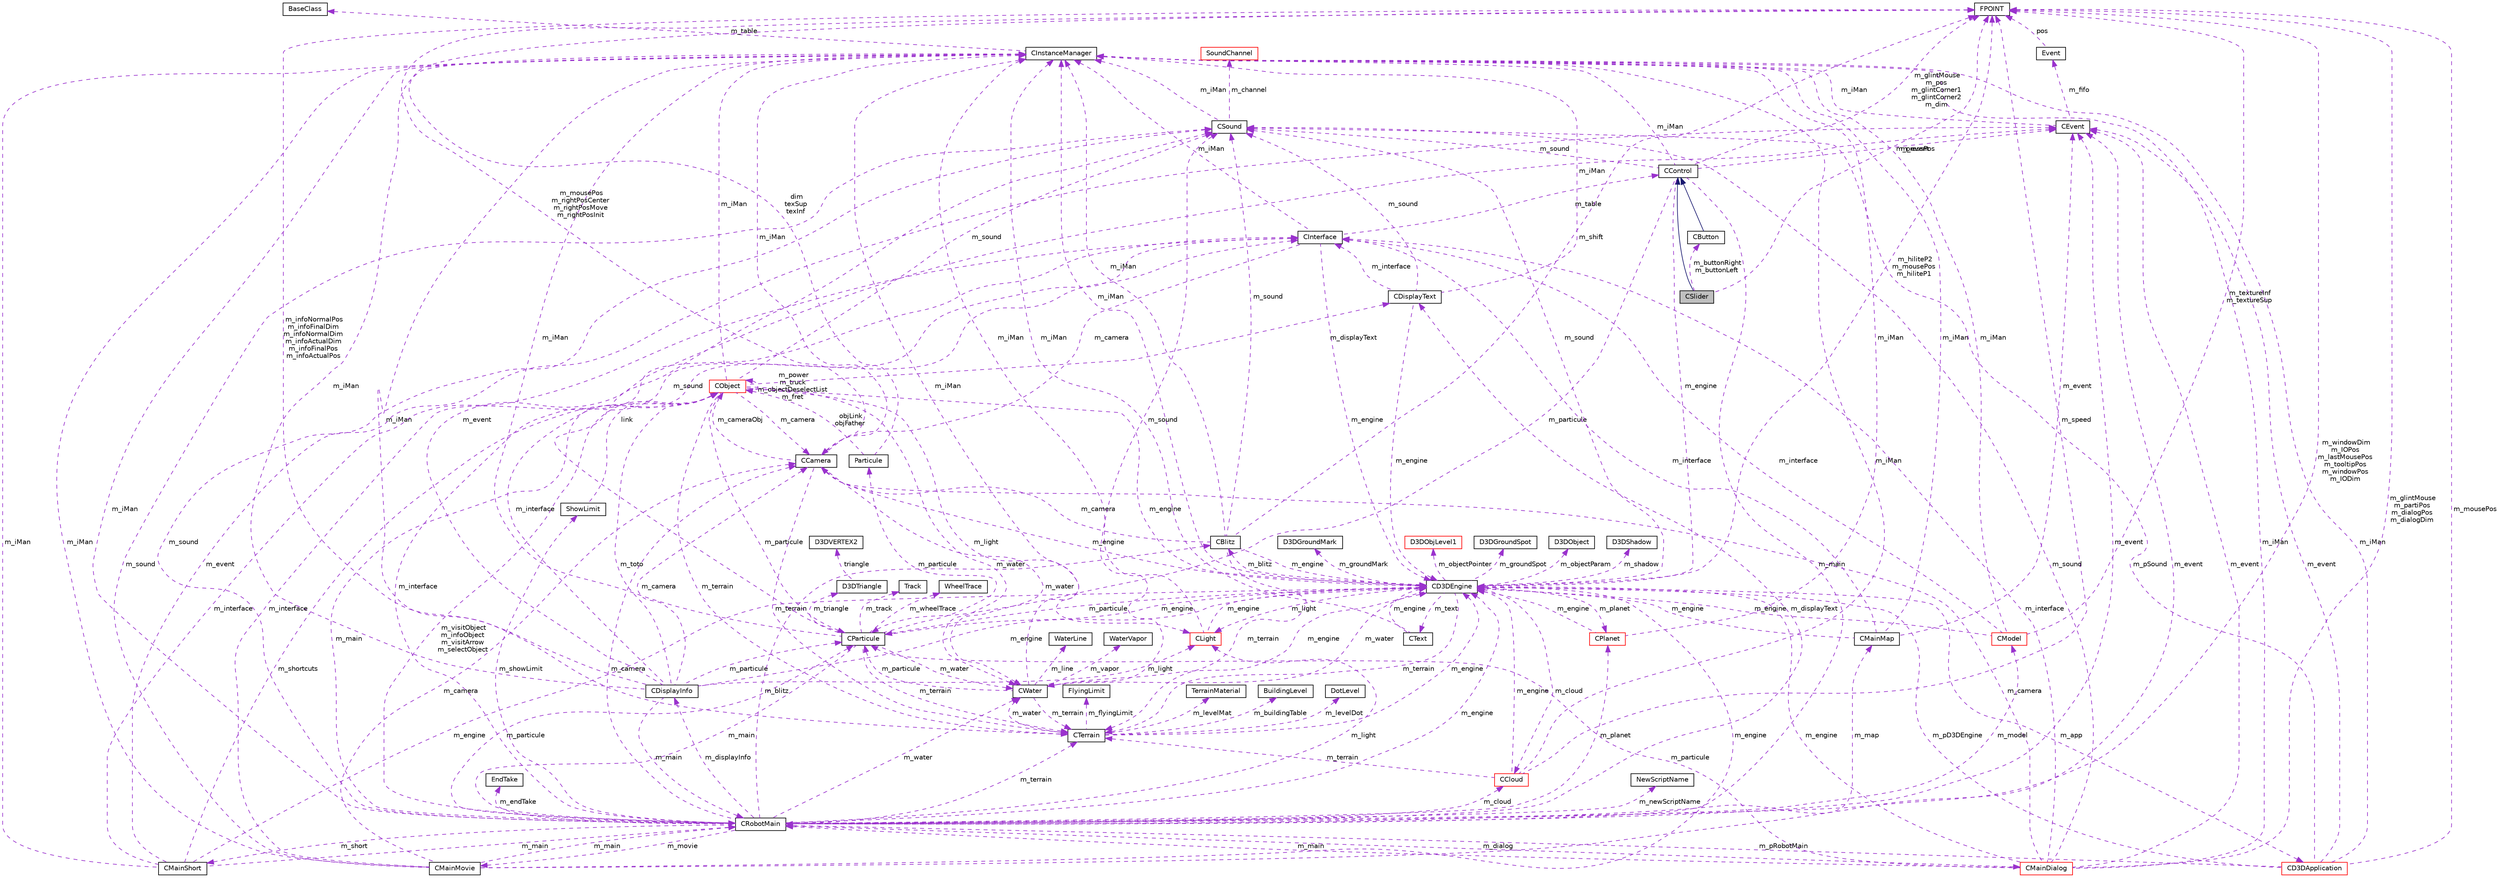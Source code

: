 digraph G
{
  edge [fontname="Helvetica",fontsize="10",labelfontname="Helvetica",labelfontsize="10"];
  node [fontname="Helvetica",fontsize="10",shape=record];
  Node1 [label="CSlider",height=0.2,width=0.4,color="black", fillcolor="grey75", style="filled" fontcolor="black"];
  Node2 -> Node1 [dir="back",color="midnightblue",fontsize="10",style="solid",fontname="Helvetica"];
  Node2 [label="CControl",height=0.2,width=0.4,color="black", fillcolor="white", style="filled",URL="$class_c_control.html"];
  Node3 -> Node2 [dir="back",color="darkorchid3",fontsize="10",style="dashed",label=" m_particule" ,fontname="Helvetica"];
  Node3 [label="CParticule",height=0.2,width=0.4,color="black", fillcolor="white", style="filled",URL="$class_c_particule.html"];
  Node4 -> Node3 [dir="back",color="darkorchid3",fontsize="10",style="dashed",label=" m_water" ,fontname="Helvetica"];
  Node4 [label="CWater",height=0.2,width=0.4,color="black", fillcolor="white", style="filled",URL="$class_c_water.html"];
  Node3 -> Node4 [dir="back",color="darkorchid3",fontsize="10",style="dashed",label=" m_particule" ,fontname="Helvetica"];
  Node5 -> Node4 [dir="back",color="darkorchid3",fontsize="10",style="dashed",label=" m_iMan" ,fontname="Helvetica"];
  Node5 [label="CInstanceManager",height=0.2,width=0.4,color="black", fillcolor="white", style="filled",URL="$class_c_instance_manager.html"];
  Node6 -> Node5 [dir="back",color="darkorchid3",fontsize="10",style="dashed",label=" m_table" ,fontname="Helvetica"];
  Node6 [label="BaseClass",height=0.2,width=0.4,color="black", fillcolor="white", style="filled",URL="$struct_base_class.html"];
  Node7 -> Node4 [dir="back",color="darkorchid3",fontsize="10",style="dashed",label=" m_terrain" ,fontname="Helvetica"];
  Node7 [label="CTerrain",height=0.2,width=0.4,color="black", fillcolor="white", style="filled",URL="$class_c_terrain.html"];
  Node8 -> Node7 [dir="back",color="darkorchid3",fontsize="10",style="dashed",label=" m_levelMat" ,fontname="Helvetica"];
  Node8 [label="TerrainMaterial",height=0.2,width=0.4,color="black", fillcolor="white", style="filled",URL="$struct_terrain_material.html"];
  Node4 -> Node7 [dir="back",color="darkorchid3",fontsize="10",style="dashed",label=" m_water" ,fontname="Helvetica"];
  Node9 -> Node7 [dir="back",color="darkorchid3",fontsize="10",style="dashed",label=" m_buildingTable" ,fontname="Helvetica"];
  Node9 [label="BuildingLevel",height=0.2,width=0.4,color="black", fillcolor="white", style="filled",URL="$struct_building_level.html"];
  Node5 -> Node7 [dir="back",color="darkorchid3",fontsize="10",style="dashed",label=" m_iMan" ,fontname="Helvetica"];
  Node10 -> Node7 [dir="back",color="darkorchid3",fontsize="10",style="dashed",label=" m_levelDot" ,fontname="Helvetica"];
  Node10 [label="DotLevel",height=0.2,width=0.4,color="black", fillcolor="white", style="filled",URL="$struct_dot_level.html"];
  Node11 -> Node7 [dir="back",color="darkorchid3",fontsize="10",style="dashed",label=" m_engine" ,fontname="Helvetica"];
  Node11 [label="CD3DEngine",height=0.2,width=0.4,color="black", fillcolor="white", style="filled",URL="$class_c_d3_d_engine.html"];
  Node12 -> Node11 [dir="back",color="darkorchid3",fontsize="10",style="dashed",label=" m_groundMark" ,fontname="Helvetica"];
  Node12 [label="D3DGroundMark",height=0.2,width=0.4,color="black", fillcolor="white", style="filled",URL="$struct_d3_d_ground_mark.html"];
  Node3 -> Node11 [dir="back",color="darkorchid3",fontsize="10",style="dashed",label=" m_particule" ,fontname="Helvetica"];
  Node4 -> Node11 [dir="back",color="darkorchid3",fontsize="10",style="dashed",label=" m_water" ,fontname="Helvetica"];
  Node13 -> Node11 [dir="back",color="darkorchid3",fontsize="10",style="dashed",label=" m_blitz" ,fontname="Helvetica"];
  Node13 [label="CBlitz",height=0.2,width=0.4,color="black", fillcolor="white", style="filled",URL="$class_c_blitz.html"];
  Node14 -> Node13 [dir="back",color="darkorchid3",fontsize="10",style="dashed",label=" m_camera" ,fontname="Helvetica"];
  Node14 [label="CCamera",height=0.2,width=0.4,color="black", fillcolor="white", style="filled",URL="$class_c_camera.html"];
  Node4 -> Node14 [dir="back",color="darkorchid3",fontsize="10",style="dashed",label=" m_water" ,fontname="Helvetica"];
  Node5 -> Node14 [dir="back",color="darkorchid3",fontsize="10",style="dashed",label=" m_iMan" ,fontname="Helvetica"];
  Node7 -> Node14 [dir="back",color="darkorchid3",fontsize="10",style="dashed",label=" m_terrain" ,fontname="Helvetica"];
  Node15 -> Node14 [dir="back",color="darkorchid3",fontsize="10",style="dashed",label=" m_mousePos\nm_rightPosCenter\nm_rightPosMove\nm_rightPosInit" ,fontname="Helvetica"];
  Node15 [label="FPOINT",height=0.2,width=0.4,color="black", fillcolor="white", style="filled",URL="$struct_f_p_o_i_n_t.html"];
  Node16 -> Node14 [dir="back",color="darkorchid3",fontsize="10",style="dashed",label=" m_cameraObj" ,fontname="Helvetica"];
  Node16 [label="CObject",height=0.2,width=0.4,color="red", fillcolor="white", style="filled",URL="$class_c_object.html"];
  Node3 -> Node16 [dir="back",color="darkorchid3",fontsize="10",style="dashed",label=" m_particule" ,fontname="Helvetica"];
  Node4 -> Node16 [dir="back",color="darkorchid3",fontsize="10",style="dashed",label=" m_water" ,fontname="Helvetica"];
  Node17 -> Node16 [dir="back",color="darkorchid3",fontsize="10",style="dashed",label=" m_light" ,fontname="Helvetica"];
  Node17 [label="CLight",height=0.2,width=0.4,color="red", fillcolor="white", style="filled",URL="$class_c_light.html"];
  Node5 -> Node17 [dir="back",color="darkorchid3",fontsize="10",style="dashed",label=" m_iMan" ,fontname="Helvetica"];
  Node11 -> Node17 [dir="back",color="darkorchid3",fontsize="10",style="dashed",label=" m_engine" ,fontname="Helvetica"];
  Node14 -> Node16 [dir="back",color="darkorchid3",fontsize="10",style="dashed",label=" m_camera" ,fontname="Helvetica"];
  Node18 -> Node16 [dir="back",color="darkorchid3",fontsize="10",style="dashed",label=" m_displayText" ,fontname="Helvetica"];
  Node18 [label="CDisplayText",height=0.2,width=0.4,color="black", fillcolor="white", style="filled",URL="$class_c_display_text.html"];
  Node19 -> Node18 [dir="back",color="darkorchid3",fontsize="10",style="dashed",label=" m_interface" ,fontname="Helvetica"];
  Node19 [label="CInterface",height=0.2,width=0.4,color="black", fillcolor="white", style="filled",URL="$class_c_interface.html"];
  Node2 -> Node19 [dir="back",color="darkorchid3",fontsize="10",style="dashed",label=" m_table" ,fontname="Helvetica"];
  Node14 -> Node19 [dir="back",color="darkorchid3",fontsize="10",style="dashed",label=" m_camera" ,fontname="Helvetica"];
  Node5 -> Node19 [dir="back",color="darkorchid3",fontsize="10",style="dashed",label=" m_iMan" ,fontname="Helvetica"];
  Node11 -> Node19 [dir="back",color="darkorchid3",fontsize="10",style="dashed",label=" m_engine" ,fontname="Helvetica"];
  Node5 -> Node18 [dir="back",color="darkorchid3",fontsize="10",style="dashed",label=" m_iMan" ,fontname="Helvetica"];
  Node20 -> Node18 [dir="back",color="darkorchid3",fontsize="10",style="dashed",label=" m_sound" ,fontname="Helvetica"];
  Node20 [label="CSound",height=0.2,width=0.4,color="black", fillcolor="white", style="filled",URL="$class_c_sound.html"];
  Node5 -> Node20 [dir="back",color="darkorchid3",fontsize="10",style="dashed",label=" m_iMan" ,fontname="Helvetica"];
  Node21 -> Node20 [dir="back",color="darkorchid3",fontsize="10",style="dashed",label=" m_channel" ,fontname="Helvetica"];
  Node21 [label="SoundChannel",height=0.2,width=0.4,color="red", fillcolor="white", style="filled",URL="$struct_sound_channel.html"];
  Node11 -> Node18 [dir="back",color="darkorchid3",fontsize="10",style="dashed",label=" m_engine" ,fontname="Helvetica"];
  Node22 -> Node16 [dir="back",color="darkorchid3",fontsize="10",style="dashed",label=" m_main" ,fontname="Helvetica"];
  Node22 [label="CRobotMain",height=0.2,width=0.4,color="black", fillcolor="white", style="filled",URL="$class_c_robot_main.html"];
  Node3 -> Node22 [dir="back",color="darkorchid3",fontsize="10",style="dashed",label=" m_particule" ,fontname="Helvetica"];
  Node4 -> Node22 [dir="back",color="darkorchid3",fontsize="10",style="dashed",label=" m_water" ,fontname="Helvetica"];
  Node23 -> Node22 [dir="back",color="darkorchid3",fontsize="10",style="dashed",label=" m_showLimit" ,fontname="Helvetica"];
  Node23 [label="ShowLimit",height=0.2,width=0.4,color="black", fillcolor="white", style="filled",URL="$struct_show_limit.html"];
  Node16 -> Node23 [dir="back",color="darkorchid3",fontsize="10",style="dashed",label=" link" ,fontname="Helvetica"];
  Node17 -> Node22 [dir="back",color="darkorchid3",fontsize="10",style="dashed",label=" m_light" ,fontname="Helvetica"];
  Node13 -> Node22 [dir="back",color="darkorchid3",fontsize="10",style="dashed",label=" m_blitz" ,fontname="Helvetica"];
  Node24 -> Node22 [dir="back",color="darkorchid3",fontsize="10",style="dashed",label=" m_cloud" ,fontname="Helvetica"];
  Node24 [label="CCloud",height=0.2,width=0.4,color="red", fillcolor="white", style="filled",URL="$class_c_cloud.html"];
  Node5 -> Node24 [dir="back",color="darkorchid3",fontsize="10",style="dashed",label=" m_iMan" ,fontname="Helvetica"];
  Node7 -> Node24 [dir="back",color="darkorchid3",fontsize="10",style="dashed",label=" m_terrain" ,fontname="Helvetica"];
  Node15 -> Node24 [dir="back",color="darkorchid3",fontsize="10",style="dashed",label=" m_speed" ,fontname="Helvetica"];
  Node11 -> Node24 [dir="back",color="darkorchid3",fontsize="10",style="dashed",label=" m_engine" ,fontname="Helvetica"];
  Node25 -> Node22 [dir="back",color="darkorchid3",fontsize="10",style="dashed",label=" m_dialog" ,fontname="Helvetica"];
  Node25 [label="CMainDialog",height=0.2,width=0.4,color="red", fillcolor="white", style="filled",URL="$class_c_main_dialog.html"];
  Node3 -> Node25 [dir="back",color="darkorchid3",fontsize="10",style="dashed",label=" m_particule" ,fontname="Helvetica"];
  Node14 -> Node25 [dir="back",color="darkorchid3",fontsize="10",style="dashed",label=" m_camera" ,fontname="Helvetica"];
  Node19 -> Node25 [dir="back",color="darkorchid3",fontsize="10",style="dashed",label=" m_interface" ,fontname="Helvetica"];
  Node22 -> Node25 [dir="back",color="darkorchid3",fontsize="10",style="dashed",label=" m_main" ,fontname="Helvetica"];
  Node5 -> Node25 [dir="back",color="darkorchid3",fontsize="10",style="dashed",label=" m_iMan" ,fontname="Helvetica"];
  Node26 -> Node25 [dir="back",color="darkorchid3",fontsize="10",style="dashed",label=" m_event" ,fontname="Helvetica"];
  Node26 [label="CEvent",height=0.2,width=0.4,color="black", fillcolor="white", style="filled",URL="$class_c_event.html"];
  Node5 -> Node26 [dir="back",color="darkorchid3",fontsize="10",style="dashed",label=" m_iMan" ,fontname="Helvetica"];
  Node27 -> Node26 [dir="back",color="darkorchid3",fontsize="10",style="dashed",label=" m_fifo" ,fontname="Helvetica"];
  Node27 [label="Event",height=0.2,width=0.4,color="black", fillcolor="white", style="filled",URL="$struct_event.html"];
  Node15 -> Node27 [dir="back",color="darkorchid3",fontsize="10",style="dashed",label=" pos" ,fontname="Helvetica"];
  Node15 -> Node25 [dir="back",color="darkorchid3",fontsize="10",style="dashed",label=" m_glintMouse\nm_partiPos\nm_dialogPos\nm_dialogDim" ,fontname="Helvetica"];
  Node20 -> Node25 [dir="back",color="darkorchid3",fontsize="10",style="dashed",label=" m_sound" ,fontname="Helvetica"];
  Node11 -> Node25 [dir="back",color="darkorchid3",fontsize="10",style="dashed",label=" m_engine" ,fontname="Helvetica"];
  Node14 -> Node22 [dir="back",color="darkorchid3",fontsize="10",style="dashed",label=" m_camera" ,fontname="Helvetica"];
  Node28 -> Node22 [dir="back",color="darkorchid3",fontsize="10",style="dashed",label=" m_movie" ,fontname="Helvetica"];
  Node28 [label="CMainMovie",height=0.2,width=0.4,color="black", fillcolor="white", style="filled",URL="$class_c_main_movie.html"];
  Node14 -> Node28 [dir="back",color="darkorchid3",fontsize="10",style="dashed",label=" m_camera" ,fontname="Helvetica"];
  Node22 -> Node28 [dir="back",color="darkorchid3",fontsize="10",style="dashed",label=" m_main" ,fontname="Helvetica"];
  Node19 -> Node28 [dir="back",color="darkorchid3",fontsize="10",style="dashed",label=" m_interface" ,fontname="Helvetica"];
  Node5 -> Node28 [dir="back",color="darkorchid3",fontsize="10",style="dashed",label=" m_iMan" ,fontname="Helvetica"];
  Node26 -> Node28 [dir="back",color="darkorchid3",fontsize="10",style="dashed",label=" m_event" ,fontname="Helvetica"];
  Node20 -> Node28 [dir="back",color="darkorchid3",fontsize="10",style="dashed",label=" m_sound" ,fontname="Helvetica"];
  Node11 -> Node28 [dir="back",color="darkorchid3",fontsize="10",style="dashed",label=" m_engine" ,fontname="Helvetica"];
  Node18 -> Node22 [dir="back",color="darkorchid3",fontsize="10",style="dashed",label=" m_displayText" ,fontname="Helvetica"];
  Node19 -> Node22 [dir="back",color="darkorchid3",fontsize="10",style="dashed",label=" m_interface" ,fontname="Helvetica"];
  Node29 -> Node22 [dir="back",color="darkorchid3",fontsize="10",style="dashed",label=" m_model" ,fontname="Helvetica"];
  Node29 [label="CModel",height=0.2,width=0.4,color="red", fillcolor="white", style="filled",URL="$class_c_model.html"];
  Node19 -> Node29 [dir="back",color="darkorchid3",fontsize="10",style="dashed",label=" m_interface" ,fontname="Helvetica"];
  Node5 -> Node29 [dir="back",color="darkorchid3",fontsize="10",style="dashed",label=" m_iMan" ,fontname="Helvetica"];
  Node15 -> Node29 [dir="back",color="darkorchid3",fontsize="10",style="dashed",label=" m_textureInf\nm_textureSup" ,fontname="Helvetica"];
  Node11 -> Node29 [dir="back",color="darkorchid3",fontsize="10",style="dashed",label=" m_engine" ,fontname="Helvetica"];
  Node5 -> Node22 [dir="back",color="darkorchid3",fontsize="10",style="dashed",label=" m_iMan" ,fontname="Helvetica"];
  Node30 -> Node22 [dir="back",color="darkorchid3",fontsize="10",style="dashed",label=" m_newScriptName" ,fontname="Helvetica"];
  Node30 [label="NewScriptName",height=0.2,width=0.4,color="black", fillcolor="white", style="filled",URL="$struct_new_script_name.html"];
  Node26 -> Node22 [dir="back",color="darkorchid3",fontsize="10",style="dashed",label=" m_event" ,fontname="Helvetica"];
  Node7 -> Node22 [dir="back",color="darkorchid3",fontsize="10",style="dashed",label=" m_terrain" ,fontname="Helvetica"];
  Node15 -> Node22 [dir="back",color="darkorchid3",fontsize="10",style="dashed",label=" m_windowDim\nm_IOPos\nm_lastMousePos\nm_tooltipPos\nm_windowPos\nm_IODim" ,fontname="Helvetica"];
  Node31 -> Node22 [dir="back",color="darkorchid3",fontsize="10",style="dashed",label=" m_short" ,fontname="Helvetica"];
  Node31 [label="CMainShort",height=0.2,width=0.4,color="black", fillcolor="white", style="filled",URL="$class_c_main_short.html"];
  Node22 -> Node31 [dir="back",color="darkorchid3",fontsize="10",style="dashed",label=" m_main" ,fontname="Helvetica"];
  Node19 -> Node31 [dir="back",color="darkorchid3",fontsize="10",style="dashed",label=" m_interface" ,fontname="Helvetica"];
  Node5 -> Node31 [dir="back",color="darkorchid3",fontsize="10",style="dashed",label=" m_iMan" ,fontname="Helvetica"];
  Node26 -> Node31 [dir="back",color="darkorchid3",fontsize="10",style="dashed",label=" m_event" ,fontname="Helvetica"];
  Node16 -> Node31 [dir="back",color="darkorchid3",fontsize="10",style="dashed",label=" m_shortcuts" ,fontname="Helvetica"];
  Node11 -> Node31 [dir="back",color="darkorchid3",fontsize="10",style="dashed",label=" m_engine" ,fontname="Helvetica"];
  Node20 -> Node22 [dir="back",color="darkorchid3",fontsize="10",style="dashed",label=" m_sound" ,fontname="Helvetica"];
  Node32 -> Node22 [dir="back",color="darkorchid3",fontsize="10",style="dashed",label=" m_planet" ,fontname="Helvetica"];
  Node32 [label="CPlanet",height=0.2,width=0.4,color="red", fillcolor="white", style="filled",URL="$class_c_planet.html"];
  Node5 -> Node32 [dir="back",color="darkorchid3",fontsize="10",style="dashed",label=" m_iMan" ,fontname="Helvetica"];
  Node11 -> Node32 [dir="back",color="darkorchid3",fontsize="10",style="dashed",label=" m_engine" ,fontname="Helvetica"];
  Node16 -> Node22 [dir="back",color="darkorchid3",fontsize="10",style="dashed",label=" m_visitObject\nm_infoObject\nm_visitArrow\nm_selectObject" ,fontname="Helvetica"];
  Node11 -> Node22 [dir="back",color="darkorchid3",fontsize="10",style="dashed",label=" m_engine" ,fontname="Helvetica"];
  Node33 -> Node22 [dir="back",color="darkorchid3",fontsize="10",style="dashed",label=" m_endTake" ,fontname="Helvetica"];
  Node33 [label="EndTake",height=0.2,width=0.4,color="black", fillcolor="white", style="filled",URL="$struct_end_take.html"];
  Node34 -> Node22 [dir="back",color="darkorchid3",fontsize="10",style="dashed",label=" m_displayInfo" ,fontname="Helvetica"];
  Node34 [label="CDisplayInfo",height=0.2,width=0.4,color="black", fillcolor="white", style="filled",URL="$class_c_display_info.html"];
  Node3 -> Node34 [dir="back",color="darkorchid3",fontsize="10",style="dashed",label=" m_particule" ,fontname="Helvetica"];
  Node17 -> Node34 [dir="back",color="darkorchid3",fontsize="10",style="dashed",label=" m_light" ,fontname="Helvetica"];
  Node14 -> Node34 [dir="back",color="darkorchid3",fontsize="10",style="dashed",label=" m_camera" ,fontname="Helvetica"];
  Node19 -> Node34 [dir="back",color="darkorchid3",fontsize="10",style="dashed",label=" m_interface" ,fontname="Helvetica"];
  Node22 -> Node34 [dir="back",color="darkorchid3",fontsize="10",style="dashed",label=" m_main" ,fontname="Helvetica"];
  Node5 -> Node34 [dir="back",color="darkorchid3",fontsize="10",style="dashed",label=" m_iMan" ,fontname="Helvetica"];
  Node26 -> Node34 [dir="back",color="darkorchid3",fontsize="10",style="dashed",label=" m_event" ,fontname="Helvetica"];
  Node15 -> Node34 [dir="back",color="darkorchid3",fontsize="10",style="dashed",label=" m_infoNormalPos\nm_infoFinalDim\nm_infoNormalDim\nm_infoActualDim\nm_infoFinalPos\nm_infoActualPos" ,fontname="Helvetica"];
  Node16 -> Node34 [dir="back",color="darkorchid3",fontsize="10",style="dashed",label=" m_toto" ,fontname="Helvetica"];
  Node11 -> Node34 [dir="back",color="darkorchid3",fontsize="10",style="dashed",label=" m_engine" ,fontname="Helvetica"];
  Node35 -> Node22 [dir="back",color="darkorchid3",fontsize="10",style="dashed",label=" m_map" ,fontname="Helvetica"];
  Node35 [label="CMainMap",height=0.2,width=0.4,color="black", fillcolor="white", style="filled",URL="$class_c_main_map.html"];
  Node19 -> Node35 [dir="back",color="darkorchid3",fontsize="10",style="dashed",label=" m_interface" ,fontname="Helvetica"];
  Node5 -> Node35 [dir="back",color="darkorchid3",fontsize="10",style="dashed",label=" m_iMan" ,fontname="Helvetica"];
  Node26 -> Node35 [dir="back",color="darkorchid3",fontsize="10",style="dashed",label=" m_event" ,fontname="Helvetica"];
  Node11 -> Node35 [dir="back",color="darkorchid3",fontsize="10",style="dashed",label=" m_engine" ,fontname="Helvetica"];
  Node5 -> Node16 [dir="back",color="darkorchid3",fontsize="10",style="dashed",label=" m_iMan" ,fontname="Helvetica"];
  Node7 -> Node16 [dir="back",color="darkorchid3",fontsize="10",style="dashed",label=" m_terrain" ,fontname="Helvetica"];
  Node20 -> Node16 [dir="back",color="darkorchid3",fontsize="10",style="dashed",label=" m_sound" ,fontname="Helvetica"];
  Node16 -> Node16 [dir="back",color="darkorchid3",fontsize="10",style="dashed",label=" m_power\nm_truck\nm_objectDeselectList\nm_fret" ,fontname="Helvetica"];
  Node11 -> Node16 [dir="back",color="darkorchid3",fontsize="10",style="dashed",label=" m_engine" ,fontname="Helvetica"];
  Node11 -> Node14 [dir="back",color="darkorchid3",fontsize="10",style="dashed",label=" m_engine" ,fontname="Helvetica"];
  Node5 -> Node13 [dir="back",color="darkorchid3",fontsize="10",style="dashed",label=" m_iMan" ,fontname="Helvetica"];
  Node7 -> Node13 [dir="back",color="darkorchid3",fontsize="10",style="dashed",label=" m_terrain" ,fontname="Helvetica"];
  Node15 -> Node13 [dir="back",color="darkorchid3",fontsize="10",style="dashed",label=" m_shift" ,fontname="Helvetica"];
  Node20 -> Node13 [dir="back",color="darkorchid3",fontsize="10",style="dashed",label=" m_sound" ,fontname="Helvetica"];
  Node11 -> Node13 [dir="back",color="darkorchid3",fontsize="10",style="dashed",label=" m_engine" ,fontname="Helvetica"];
  Node17 -> Node11 [dir="back",color="darkorchid3",fontsize="10",style="dashed",label=" m_light" ,fontname="Helvetica"];
  Node36 -> Node11 [dir="back",color="darkorchid3",fontsize="10",style="dashed",label=" m_objectPointer" ,fontname="Helvetica"];
  Node36 [label="D3DObjLevel1",height=0.2,width=0.4,color="red", fillcolor="white", style="filled",URL="$struct_d3_d_obj_level1.html"];
  Node24 -> Node11 [dir="back",color="darkorchid3",fontsize="10",style="dashed",label=" m_cloud" ,fontname="Helvetica"];
  Node37 -> Node11 [dir="back",color="darkorchid3",fontsize="10",style="dashed",label=" m_groundSpot" ,fontname="Helvetica"];
  Node37 [label="D3DGroundSpot",height=0.2,width=0.4,color="black", fillcolor="white", style="filled",URL="$struct_d3_d_ground_spot.html"];
  Node5 -> Node11 [dir="back",color="darkorchid3",fontsize="10",style="dashed",label=" m_iMan" ,fontname="Helvetica"];
  Node7 -> Node11 [dir="back",color="darkorchid3",fontsize="10",style="dashed",label=" m_terrain" ,fontname="Helvetica"];
  Node38 -> Node11 [dir="back",color="darkorchid3",fontsize="10",style="dashed",label=" m_app" ,fontname="Helvetica"];
  Node38 [label="CD3DApplication",height=0.2,width=0.4,color="red", fillcolor="white", style="filled",URL="$class_c_d3_d_application.html"];
  Node22 -> Node38 [dir="back",color="darkorchid3",fontsize="10",style="dashed",label=" m_pRobotMain" ,fontname="Helvetica"];
  Node5 -> Node38 [dir="back",color="darkorchid3",fontsize="10",style="dashed",label=" m_iMan" ,fontname="Helvetica"];
  Node26 -> Node38 [dir="back",color="darkorchid3",fontsize="10",style="dashed",label=" m_event" ,fontname="Helvetica"];
  Node15 -> Node38 [dir="back",color="darkorchid3",fontsize="10",style="dashed",label=" m_mousePos" ,fontname="Helvetica"];
  Node20 -> Node38 [dir="back",color="darkorchid3",fontsize="10",style="dashed",label=" m_pSound" ,fontname="Helvetica"];
  Node11 -> Node38 [dir="back",color="darkorchid3",fontsize="10",style="dashed",label=" m_pD3DEngine" ,fontname="Helvetica"];
  Node15 -> Node11 [dir="back",color="darkorchid3",fontsize="10",style="dashed",label=" m_hiliteP2\nm_mousePos\nm_hiliteP1" ,fontname="Helvetica"];
  Node39 -> Node11 [dir="back",color="darkorchid3",fontsize="10",style="dashed",label=" m_objectParam" ,fontname="Helvetica"];
  Node39 [label="D3DObject",height=0.2,width=0.4,color="black", fillcolor="white", style="filled",URL="$struct_d3_d_object.html"];
  Node20 -> Node11 [dir="back",color="darkorchid3",fontsize="10",style="dashed",label=" m_sound" ,fontname="Helvetica"];
  Node32 -> Node11 [dir="back",color="darkorchid3",fontsize="10",style="dashed",label=" m_planet" ,fontname="Helvetica"];
  Node40 -> Node11 [dir="back",color="darkorchid3",fontsize="10",style="dashed",label=" m_text" ,fontname="Helvetica"];
  Node40 [label="CText",height=0.2,width=0.4,color="black", fillcolor="white", style="filled",URL="$class_c_text.html"];
  Node5 -> Node40 [dir="back",color="darkorchid3",fontsize="10",style="dashed",label=" m_iMan" ,fontname="Helvetica"];
  Node11 -> Node40 [dir="back",color="darkorchid3",fontsize="10",style="dashed",label=" m_engine" ,fontname="Helvetica"];
  Node41 -> Node11 [dir="back",color="darkorchid3",fontsize="10",style="dashed",label=" m_shadow" ,fontname="Helvetica"];
  Node41 [label="D3DShadow",height=0.2,width=0.4,color="black", fillcolor="white", style="filled",URL="$struct_d3_d_shadow.html"];
  Node42 -> Node7 [dir="back",color="darkorchid3",fontsize="10",style="dashed",label=" m_flyingLimit" ,fontname="Helvetica"];
  Node42 [label="FlyingLimit",height=0.2,width=0.4,color="black", fillcolor="white", style="filled",URL="$struct_flying_limit.html"];
  Node43 -> Node4 [dir="back",color="darkorchid3",fontsize="10",style="dashed",label=" m_line" ,fontname="Helvetica"];
  Node43 [label="WaterLine",height=0.2,width=0.4,color="black", fillcolor="white", style="filled",URL="$struct_water_line.html"];
  Node20 -> Node4 [dir="back",color="darkorchid3",fontsize="10",style="dashed",label=" m_sound" ,fontname="Helvetica"];
  Node44 -> Node4 [dir="back",color="darkorchid3",fontsize="10",style="dashed",label=" m_vapor" ,fontname="Helvetica"];
  Node44 [label="WaterVapor",height=0.2,width=0.4,color="black", fillcolor="white", style="filled",URL="$struct_water_vapor.html"];
  Node11 -> Node4 [dir="back",color="darkorchid3",fontsize="10",style="dashed",label=" m_engine" ,fontname="Helvetica"];
  Node22 -> Node3 [dir="back",color="darkorchid3",fontsize="10",style="dashed",label=" m_main" ,fontname="Helvetica"];
  Node5 -> Node3 [dir="back",color="darkorchid3",fontsize="10",style="dashed",label=" m_iMan" ,fontname="Helvetica"];
  Node45 -> Node3 [dir="back",color="darkorchid3",fontsize="10",style="dashed",label=" m_track" ,fontname="Helvetica"];
  Node45 [label="Track",height=0.2,width=0.4,color="black", fillcolor="white", style="filled",URL="$struct_track.html"];
  Node46 -> Node3 [dir="back",color="darkorchid3",fontsize="10",style="dashed",label=" m_particule" ,fontname="Helvetica"];
  Node46 [label="Particule",height=0.2,width=0.4,color="black", fillcolor="white", style="filled",URL="$struct_particule.html"];
  Node15 -> Node46 [dir="back",color="darkorchid3",fontsize="10",style="dashed",label=" dim\ntexSup\ntexInf" ,fontname="Helvetica"];
  Node16 -> Node46 [dir="back",color="darkorchid3",fontsize="10",style="dashed",label=" objLink\nobjFather" ,fontname="Helvetica"];
  Node7 -> Node3 [dir="back",color="darkorchid3",fontsize="10",style="dashed",label=" m_terrain" ,fontname="Helvetica"];
  Node20 -> Node3 [dir="back",color="darkorchid3",fontsize="10",style="dashed",label=" m_sound" ,fontname="Helvetica"];
  Node47 -> Node3 [dir="back",color="darkorchid3",fontsize="10",style="dashed",label=" m_triangle" ,fontname="Helvetica"];
  Node47 [label="D3DTriangle",height=0.2,width=0.4,color="black", fillcolor="white", style="filled",URL="$struct_d3_d_triangle.html"];
  Node48 -> Node47 [dir="back",color="darkorchid3",fontsize="10",style="dashed",label=" triangle" ,fontname="Helvetica"];
  Node48 [label="D3DVERTEX2",height=0.2,width=0.4,color="black", fillcolor="white", style="filled",URL="$struct_d3_d_v_e_r_t_e_x2.html"];
  Node11 -> Node3 [dir="back",color="darkorchid3",fontsize="10",style="dashed",label=" m_engine" ,fontname="Helvetica"];
  Node49 -> Node3 [dir="back",color="darkorchid3",fontsize="10",style="dashed",label=" m_wheelTrace" ,fontname="Helvetica"];
  Node49 [label="WheelTrace",height=0.2,width=0.4,color="black", fillcolor="white", style="filled",URL="$struct_wheel_trace.html"];
  Node22 -> Node2 [dir="back",color="darkorchid3",fontsize="10",style="dashed",label=" m_main" ,fontname="Helvetica"];
  Node5 -> Node2 [dir="back",color="darkorchid3",fontsize="10",style="dashed",label=" m_iMan" ,fontname="Helvetica"];
  Node26 -> Node2 [dir="back",color="darkorchid3",fontsize="10",style="dashed",label=" m_event" ,fontname="Helvetica"];
  Node15 -> Node2 [dir="back",color="darkorchid3",fontsize="10",style="dashed",label=" m_glintMouse\nm_pos\nm_glintCorner1\nm_glintCorner2\nm_dim" ,fontname="Helvetica"];
  Node20 -> Node2 [dir="back",color="darkorchid3",fontsize="10",style="dashed",label=" m_sound" ,fontname="Helvetica"];
  Node11 -> Node2 [dir="back",color="darkorchid3",fontsize="10",style="dashed",label=" m_engine" ,fontname="Helvetica"];
  Node50 -> Node1 [dir="back",color="darkorchid3",fontsize="10",style="dashed",label=" m_buttonRight\nm_buttonLeft" ,fontname="Helvetica"];
  Node50 [label="CButton",height=0.2,width=0.4,color="black", fillcolor="white", style="filled",URL="$class_c_button.html"];
  Node2 -> Node50 [dir="back",color="midnightblue",fontsize="10",style="solid",fontname="Helvetica"];
  Node15 -> Node1 [dir="back",color="darkorchid3",fontsize="10",style="dashed",label=" m_pressPos" ,fontname="Helvetica"];
}
